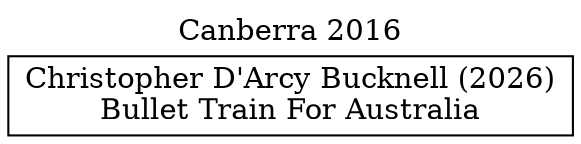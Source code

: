 // House preference flow
digraph "Christopher D'Arcy Bucknell (2026)_Canberra_2016" {
	graph [label="Canberra 2016" labelloc=t mclimit=10]
	node [shape=box]
	"Christopher D'Arcy Bucknell (2026)" [label="Christopher D'Arcy Bucknell (2026)
Bullet Train For Australia"]
}
